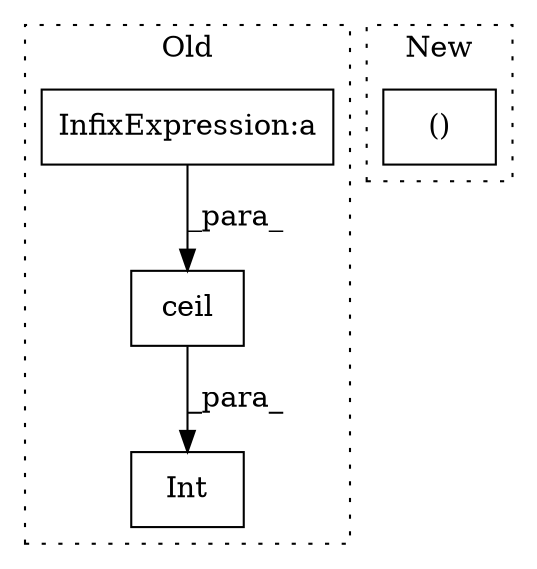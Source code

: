 digraph G {
subgraph cluster0 {
1 [label="ceil" a="32" s="3346,3393" l="5,1" shape="box"];
3 [label="InfixExpression:a" a="27" s="3362" l="3" shape="box"];
4 [label="Int" a="32" s="3337,3394" l="4,1" shape="box"];
label = "Old";
style="dotted";
}
subgraph cluster1 {
2 [label="()" a="106" s="3033" l="29" shape="box"];
label = "New";
style="dotted";
}
1 -> 4 [label="_para_"];
3 -> 1 [label="_para_"];
}